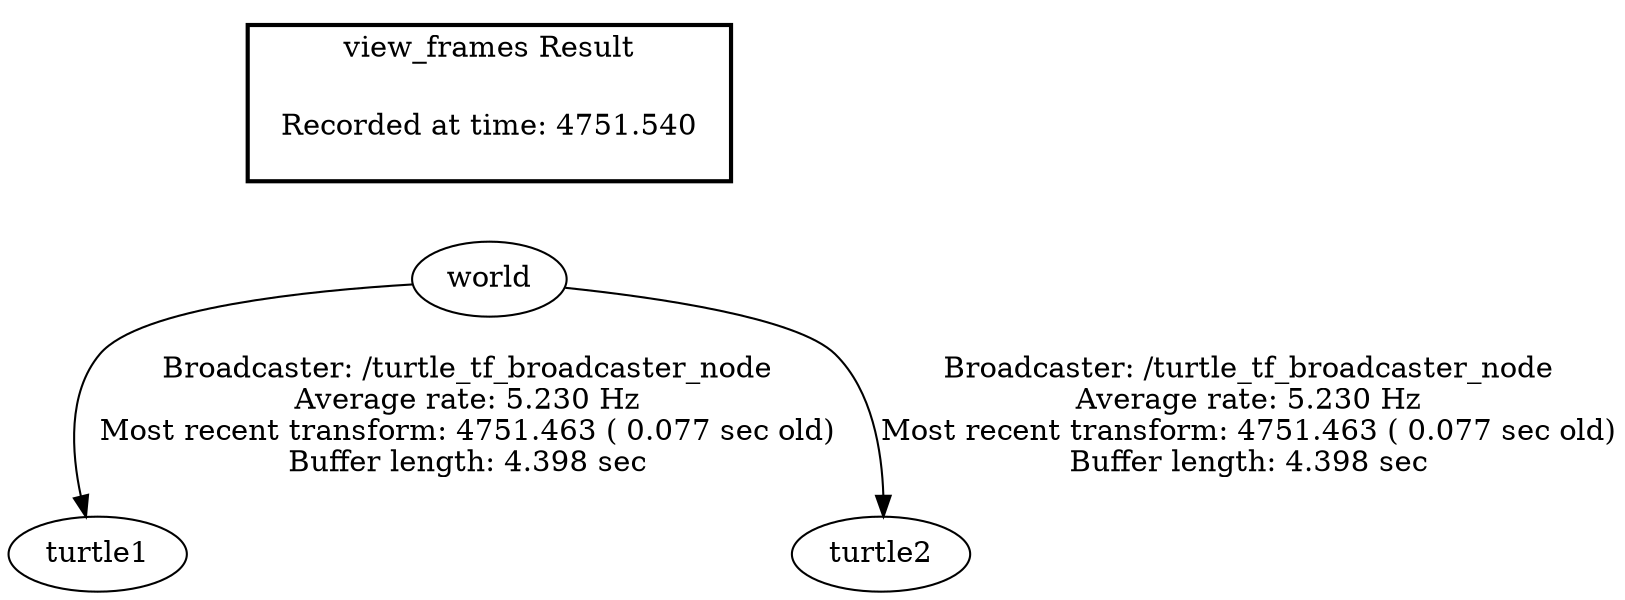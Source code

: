 digraph G {
"world" -> "turtle1"[label="Broadcaster: /turtle_tf_broadcaster_node\nAverage rate: 5.230 Hz\nMost recent transform: 4751.463 ( 0.077 sec old)\nBuffer length: 4.398 sec\n"];
"world" -> "turtle2"[label="Broadcaster: /turtle_tf_broadcaster_node\nAverage rate: 5.230 Hz\nMost recent transform: 4751.463 ( 0.077 sec old)\nBuffer length: 4.398 sec\n"];
edge [style=invis];
 subgraph cluster_legend { style=bold; color=black; label ="view_frames Result";
"Recorded at time: 4751.540"[ shape=plaintext ] ;
 }->"world";
}